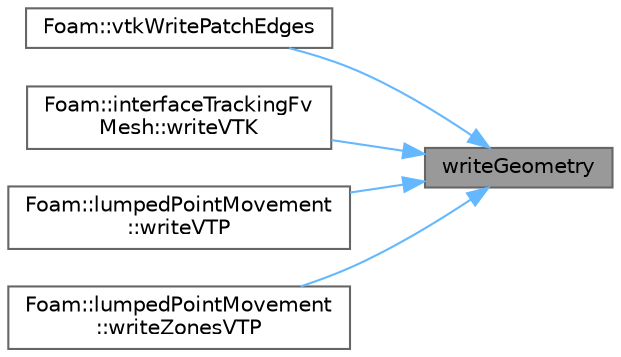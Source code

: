 digraph "writeGeometry"
{
 // LATEX_PDF_SIZE
  bgcolor="transparent";
  edge [fontname=Helvetica,fontsize=10,labelfontname=Helvetica,labelfontsize=10];
  node [fontname=Helvetica,fontsize=10,shape=box,height=0.2,width=0.4];
  rankdir="RL";
  Node1 [id="Node000001",label="writeGeometry",height=0.2,width=0.4,color="gray40", fillcolor="grey60", style="filled", fontcolor="black",tooltip=" "];
  Node1 -> Node2 [id="edge1_Node000001_Node000002",dir="back",color="steelblue1",style="solid",tooltip=" "];
  Node2 [id="Node000002",label="Foam::vtkWritePatchEdges",height=0.2,width=0.4,color="grey40", fillcolor="white", style="filled",URL="$namespaceFoam.html#a4cc56bae7c6b4ae02b9a35614336b8ea",tooltip=" "];
  Node1 -> Node3 [id="edge2_Node000001_Node000003",dir="back",color="steelblue1",style="solid",tooltip=" "];
  Node3 [id="Node000003",label="Foam::interfaceTrackingFv\lMesh::writeVTK",height=0.2,width=0.4,color="grey40", fillcolor="white", style="filled",URL="$classFoam_1_1interfaceTrackingFvMesh.html#a5902a0a1f5f746a2c9f02dcd34062c6d",tooltip=" "];
  Node1 -> Node4 [id="edge3_Node000001_Node000004",dir="back",color="steelblue1",style="solid",tooltip=" "];
  Node4 [id="Node000004",label="Foam::lumpedPointMovement\l::writeVTP",height=0.2,width=0.4,color="grey40", fillcolor="white", style="filled",URL="$classFoam_1_1lumpedPointMovement.html#a90382379d83dcb38671e66dbe5cfd347",tooltip=" "];
  Node1 -> Node5 [id="edge4_Node000001_Node000005",dir="back",color="steelblue1",style="solid",tooltip=" "];
  Node5 [id="Node000005",label="Foam::lumpedPointMovement\l::writeZonesVTP",height=0.2,width=0.4,color="grey40", fillcolor="white", style="filled",URL="$classFoam_1_1lumpedPointMovement.html#ac82f619359a9710c9b9fc229e5f32e60",tooltip=" "];
}

